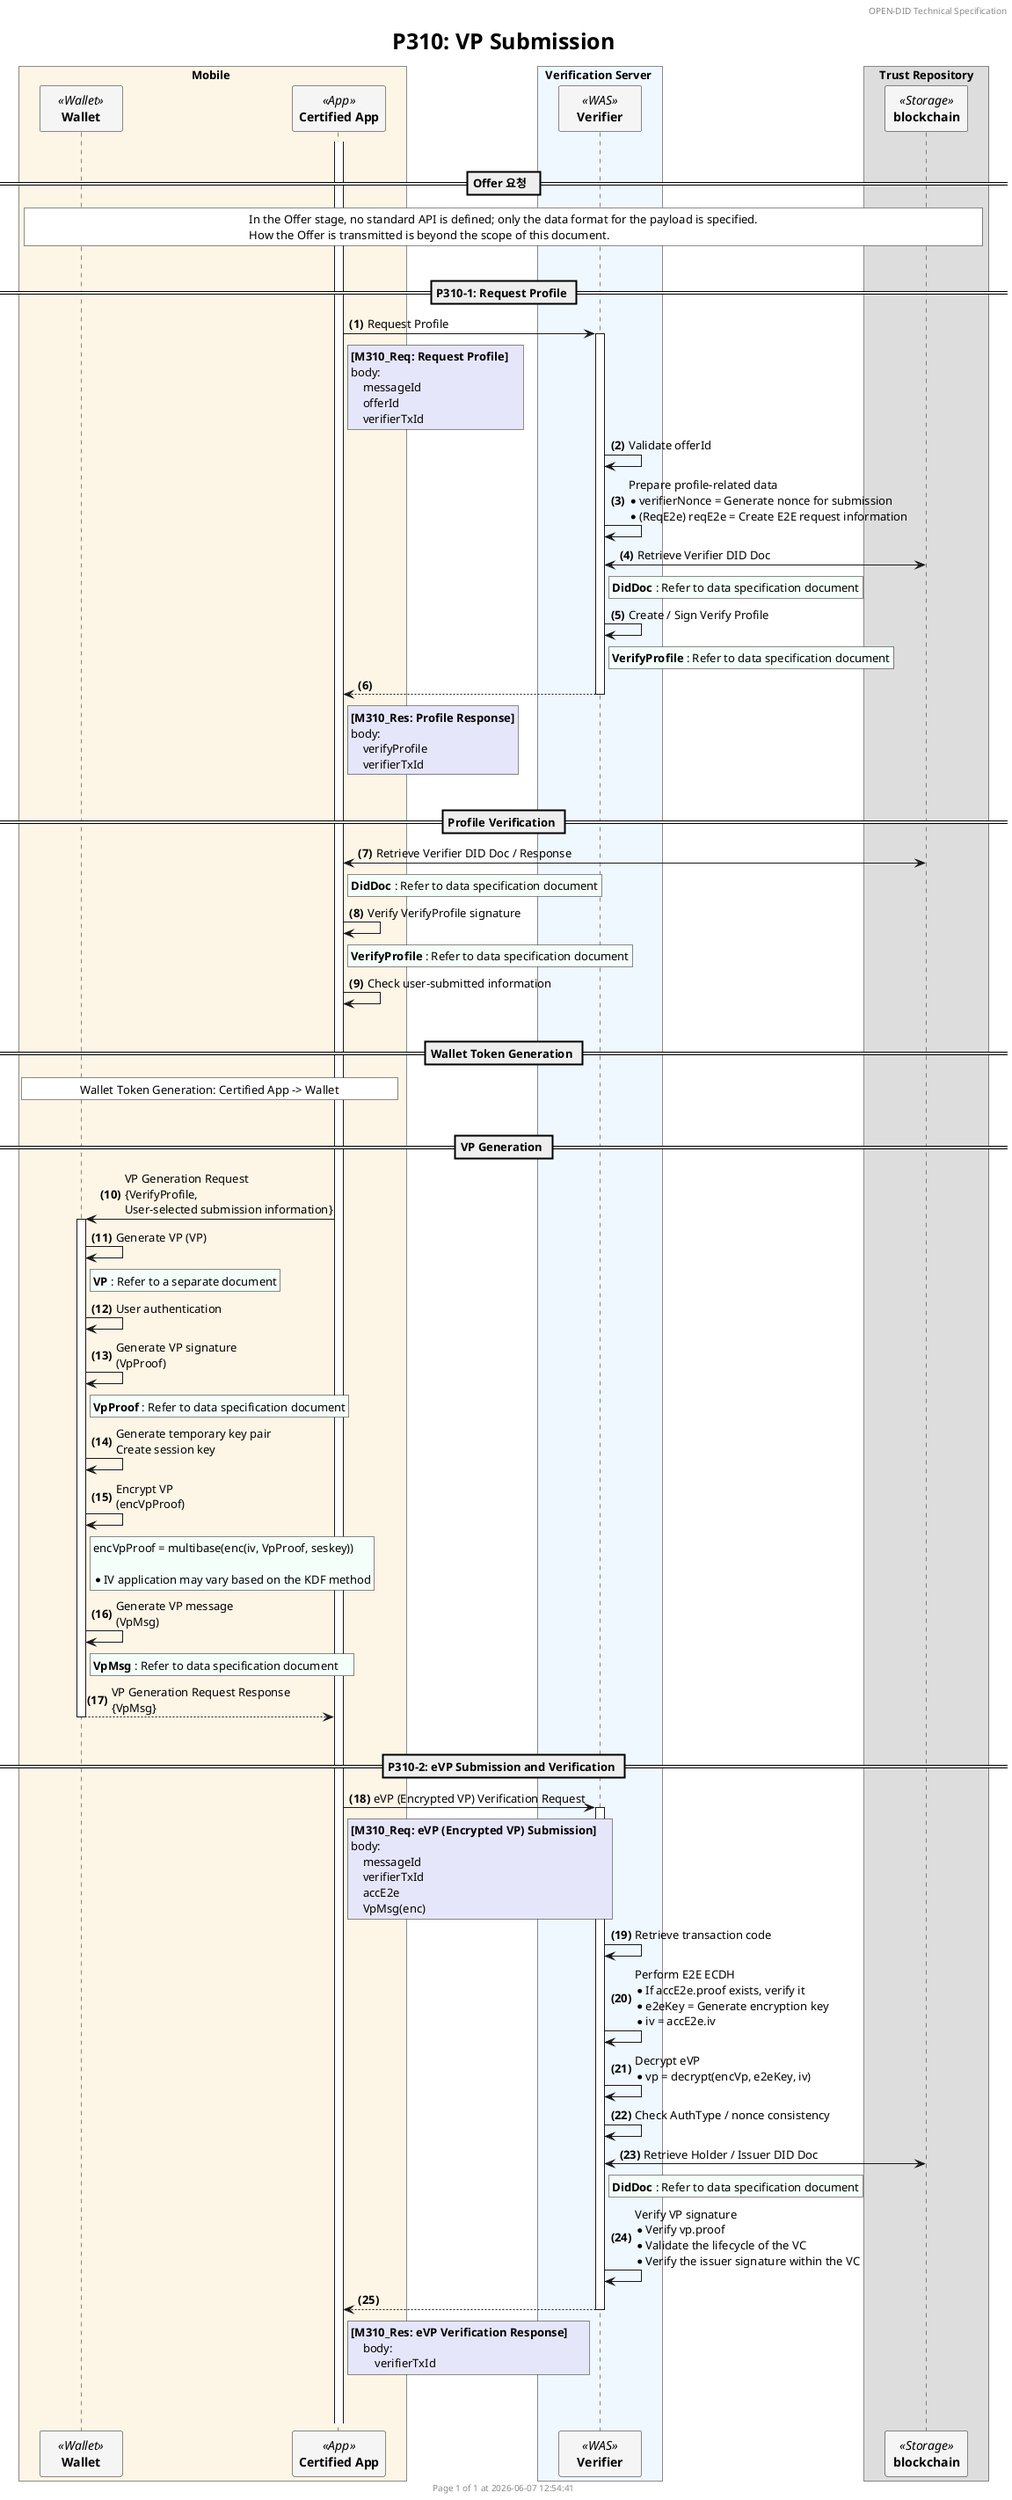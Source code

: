 
@startuml P310_submit_vp
'- - - - - - - - - - - - - - - - - - - - - - - - - - - - - - - - - - - - - - - - - - - - - - - - - - - - - - - - - - -
' Configuration
'- - - - - - - - - - - - - - - - - - - - - - - - - - - - - - - - - - - - - - - - - - - - - - - - - - - - - - - - - - -
'=== Header and Footer ===
header OPEN-DID Technical Specification
footer
  	Page %page% of %lastpage% at %date("yyyy-MM-dd hh:mm:ss")
end footer

'=== Title ===
title
	<size:25>P310: VP Submission</size>
end title

'=== Options ===
' Autonumbering: e.g., "<b>000." => Display a 3-digit number with leading zeros
autonumber "<b>(#)</b>"
' Hide the participant box at the bottom of the page
'hide footbox

'=== Participants ===
skinparam ParticipantPadding 20
skinparam BoxPadding 20
skinparam MaxMessageSize 500
skinparam MinClassWidth 80

box Mobile #OldLace
    participant "**Wallet**" as WALLET <<Wallet>> #WhiteSmoke
    participant "**Certified App**" as CA <<App>> #WhiteSmoke    
end box

box Verification Server #AliceBlue
    participant "**Verifier**" as SP <<WAS>> #WhiteSmoke
end box

box Trust Repository
    participant "**blockchain**" as BC <<Storage>> #WhiteSmoke
end box


'- - - - - - - - - - - - - - - - - - - - - - - - - - - - - - - - - - - - - - - - - - - - - - - - - - - - - - - - - - -
' Constants
'- - - - - - - - - - - - - - - - - - - - - - - - - - - - - - - - - - - - - - - - - - - - - - - - - - - - - - - - - - -

!$refdoc = "Refer to a separate document"
!$doc = "Refer to data specification document"

'- - - - - - - - - - - - - - - - - - - - - - - - - - - - - - - - - - - - - - - - - - - - - - - - - - - - - - - - - - -
' Content
'- - - - - - - - - - - - - - - - - - - - - - - - - - - - - - - - - - - - - - - - - - - - - - - - - - - - - - - - - - -
|||


== Offer 요청  ==


rnote across #white    
    In the Offer stage, no standard API is defined; only the data format for the payload is specified.
    How the Offer is transmitted is beyond the scope of this document.
end note

|||
== P310-1: Request Profile ==
activate CA

CA -> SP++ : Request Profile
rnote right of CA #Lavender
    **[M310_Req: Request Profile]**    
    body: 
        messageId
        offerId
        verifierTxId
end note

SP -> SP: Validate offerId

SP -> SP: Prepare profile-related data\
            \n* verifierNonce = Generate nonce for submission\
            \n* (ReqE2e) reqE2e = Create E2E request information
SP <-> BC: Retrieve Verifier DID Doc

rnote right of SP #MintCream    
    **DidDoc** : $doc
end note
SP -> SP: Create / Sign Verify Profile
rnote right of SP #MintCream    
    **VerifyProfile** : $doc
end note

return
rnote right of CA #Lavender
    **[M310_Res: Profile Response]**
    body: 
        verifyProfile
        verifierTxId
end note


|||
== Profile Verification ==

CA <-> BC: Retrieve Verifier DID Doc / Response

rnote right of CA #MintCream    
    **DidDoc** : $doc
end note

CA -> CA: Verify VerifyProfile signature
rnote right of CA #MintCream    
    **VerifyProfile** : $doc
end note

CA -> CA: Check user-submitted information


|||
== Wallet Token Generation ==

rnote over WALLET, CA #white
    Wallet Token Generation: Certified App -> Wallet
end note

|||
== VP Generation ==

CA -> WALLET++ : VP Generation Request \n{VerifyProfile, \nUser-selected submission information}
WALLET -> WALLET : Generate VP (VP)
rnote right of WALLET #MintCream    
    **VP** : $refdoc
end note

WALLET -> WALLET : User authentication
WALLET -> WALLET : Generate VP signature \n(VpProof)
rnote right of WALLET #MintCream    
    **VpProof** : $doc
end note

WALLET -> WALLET : Generate temporary key pair \nCreate session key
WALLET -> WALLET : Encrypt VP \n(encVpProof)
rnote right of WALLET #MintCream    
    encVpProof = multibase(enc(iv, VpProof, seskey))

    * IV application may vary based on the KDF method
end note

WALLET -> WALLET : Generate VP message \n(VpMsg)
rnote right of WALLET #MintCream    
    **VpMsg** : $doc    
end note

return VP Generation Request Response \n{VpMsg}



|||
== P310-2: eVP Submission and Verification ==

CA -> SP++ : eVP (Encrypted VP) Verification Request
rnote right of CA #Lavender
    **[M310_Req: eVP (Encrypted VP) Submission]**    
    body: 
        messageId
        verifierTxId
        accE2e
        VpMsg(enc)
end note

SP -> SP: Retrieve transaction code
SP -> SP: Perform E2E ECDH\
        \n* If accE2e.proof exists, verify it\
        \n* e2eKey = Generate encryption key\
        \n* iv = accE2e.iv
        
SP -> SP: Decrypt eVP\
        \n* vp = decrypt(encVp, e2eKey, iv)

SP -> SP: Check AuthType / nonce consistency

SP <-> BC: Retrieve Holder / Issuer DID Doc
rnote right of SP #MintCream    
    **DidDoc** : $doc
end note

SP -> SP: Verify VP signature\
        \n* Verify vp.proof\
        \n* Validate the lifecycle of the VC\
        \n* Verify the issuer signature within the VC
        
return
rnote right of CA #Lavender
    **[M310_Res: eVP Verification Response]**      
        body: 
            verifierTxId        
end note


|||
|||
@enduml

